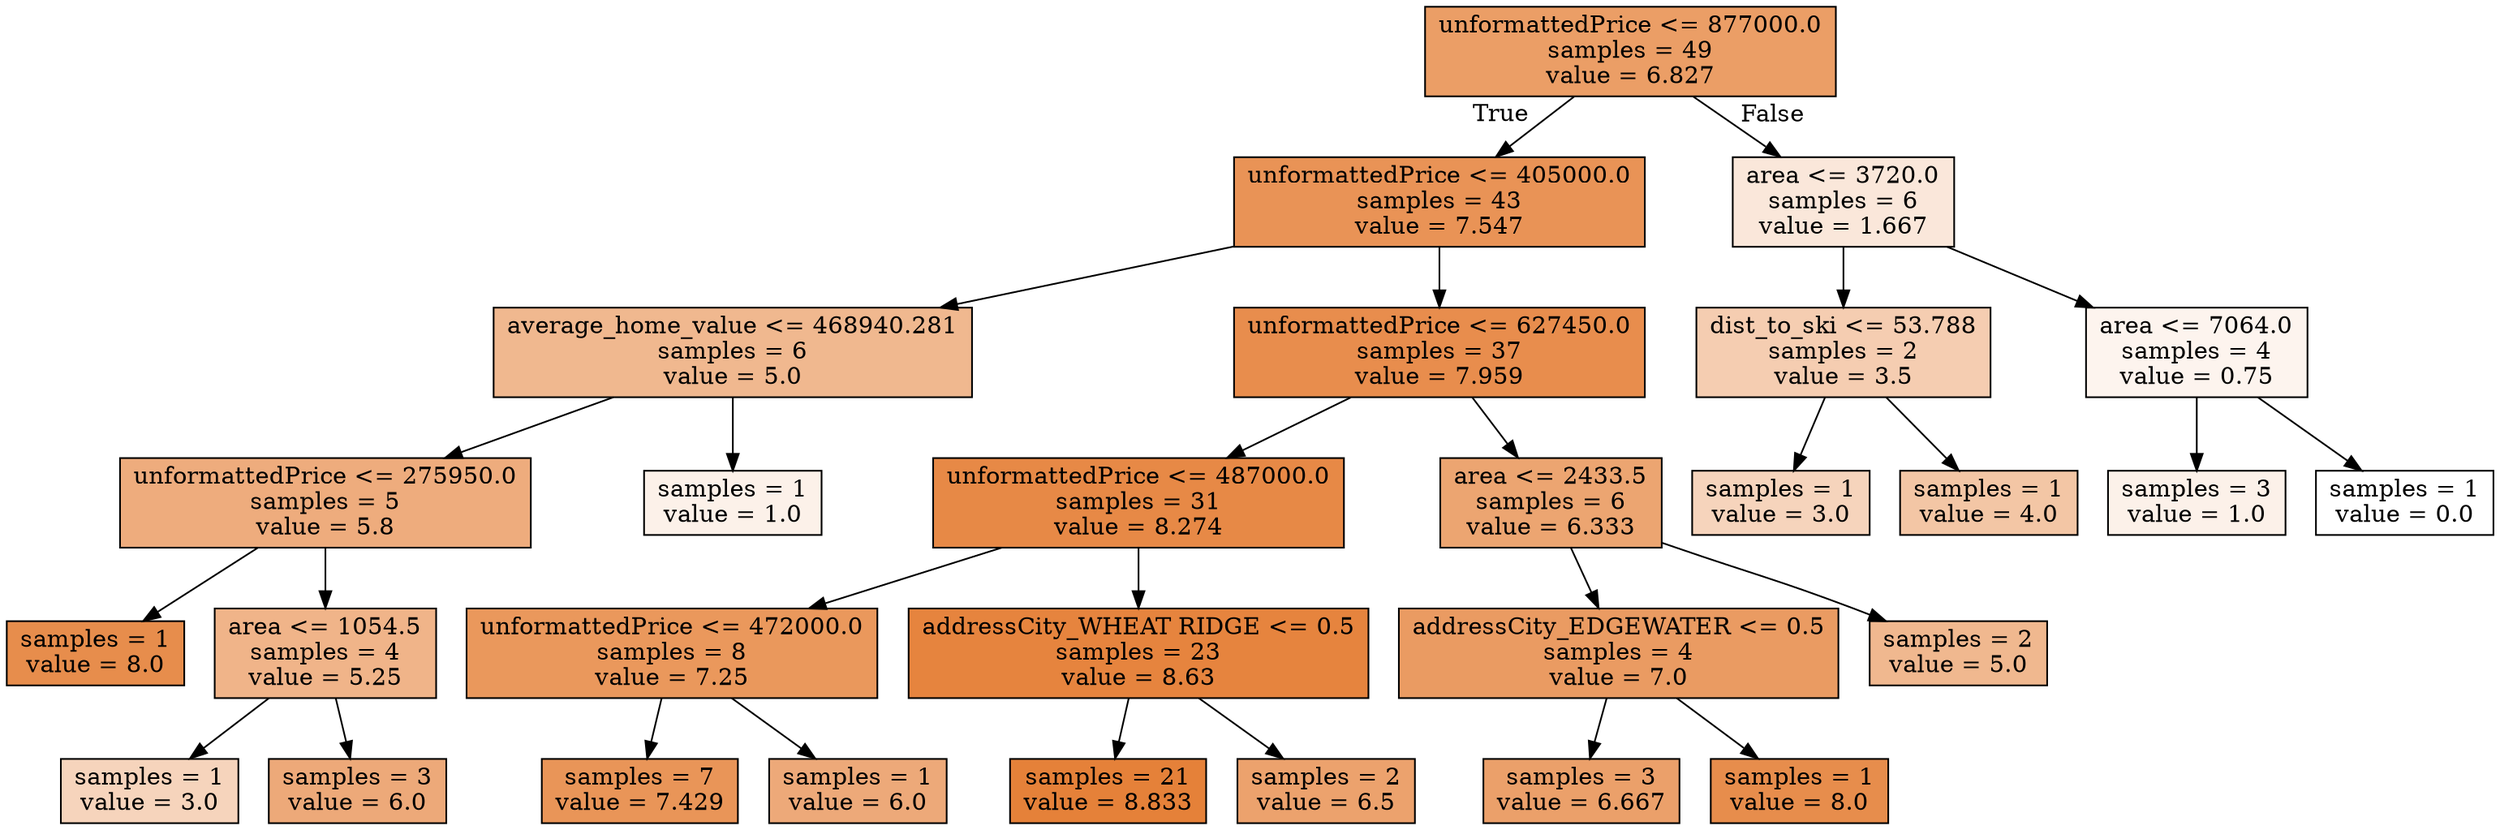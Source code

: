 digraph Tree {
node [shape=box, style="filled", color="black"] ;
0 [label="unformattedPrice <= 877000.0\nsamples = 49\nvalue = 6.827", fillcolor="#eb9e66"] ;
1 [label="unformattedPrice <= 405000.0\nsamples = 43\nvalue = 7.547", fillcolor="#e99356"] ;
0 -> 1 [labeldistance=2.5, labelangle=45, headlabel="True"] ;
2 [label="average_home_value <= 468940.281\nsamples = 6\nvalue = 5.0", fillcolor="#f0b88f"] ;
1 -> 2 ;
3 [label="unformattedPrice <= 275950.0\nsamples = 5\nvalue = 5.8", fillcolor="#eeac7d"] ;
2 -> 3 ;
4 [label="samples = 1\nvalue = 8.0", fillcolor="#e78d4c"] ;
3 -> 4 ;
5 [label="area <= 1054.5\nsamples = 4\nvalue = 5.25", fillcolor="#f0b489"] ;
3 -> 5 ;
6 [label="samples = 1\nvalue = 3.0", fillcolor="#f6d4bc"] ;
5 -> 6 ;
7 [label="samples = 3\nvalue = 6.0", fillcolor="#eda979"] ;
5 -> 7 ;
8 [label="samples = 1\nvalue = 1.0", fillcolor="#fcf1e9"] ;
2 -> 8 ;
9 [label="unformattedPrice <= 627450.0\nsamples = 37\nvalue = 7.959", fillcolor="#e88d4d"] ;
1 -> 9 ;
10 [label="unformattedPrice <= 487000.0\nsamples = 31\nvalue = 8.274", fillcolor="#e78946"] ;
9 -> 10 ;
11 [label="unformattedPrice <= 472000.0\nsamples = 8\nvalue = 7.25", fillcolor="#ea985c"] ;
10 -> 11 ;
12 [label="samples = 7\nvalue = 7.429", fillcolor="#e99558"] ;
11 -> 12 ;
13 [label="samples = 1\nvalue = 6.0", fillcolor="#eda979"] ;
11 -> 13 ;
14 [label="addressCity_WHEAT RIDGE <= 0.5\nsamples = 23\nvalue = 8.63", fillcolor="#e6843e"] ;
10 -> 14 ;
15 [label="samples = 21\nvalue = 8.833", fillcolor="#e58139"] ;
14 -> 15 ;
16 [label="samples = 2\nvalue = 6.5", fillcolor="#eca26d"] ;
14 -> 16 ;
17 [label="area <= 2433.5\nsamples = 6\nvalue = 6.333", fillcolor="#eca571"] ;
9 -> 17 ;
18 [label="addressCity_EDGEWATER <= 0.5\nsamples = 4\nvalue = 7.0", fillcolor="#ea9b62"] ;
17 -> 18 ;
19 [label="samples = 3\nvalue = 6.667", fillcolor="#eba06a"] ;
18 -> 19 ;
20 [label="samples = 1\nvalue = 8.0", fillcolor="#e78d4c"] ;
18 -> 20 ;
21 [label="samples = 2\nvalue = 5.0", fillcolor="#f0b88f"] ;
17 -> 21 ;
22 [label="area <= 3720.0\nsamples = 6\nvalue = 1.667", fillcolor="#fae7da"] ;
0 -> 22 [labeldistance=2.5, labelangle=-45, headlabel="False"] ;
23 [label="dist_to_ski <= 53.788\nsamples = 2\nvalue = 3.5", fillcolor="#f5cdb1"] ;
22 -> 23 ;
24 [label="samples = 1\nvalue = 3.0", fillcolor="#f6d4bc"] ;
23 -> 24 ;
25 [label="samples = 1\nvalue = 4.0", fillcolor="#f3c6a5"] ;
23 -> 25 ;
26 [label="area <= 7064.0\nsamples = 4\nvalue = 0.75", fillcolor="#fdf4ee"] ;
22 -> 26 ;
27 [label="samples = 3\nvalue = 1.0", fillcolor="#fcf1e9"] ;
26 -> 27 ;
28 [label="samples = 1\nvalue = 0.0", fillcolor="#ffffff"] ;
26 -> 28 ;
}